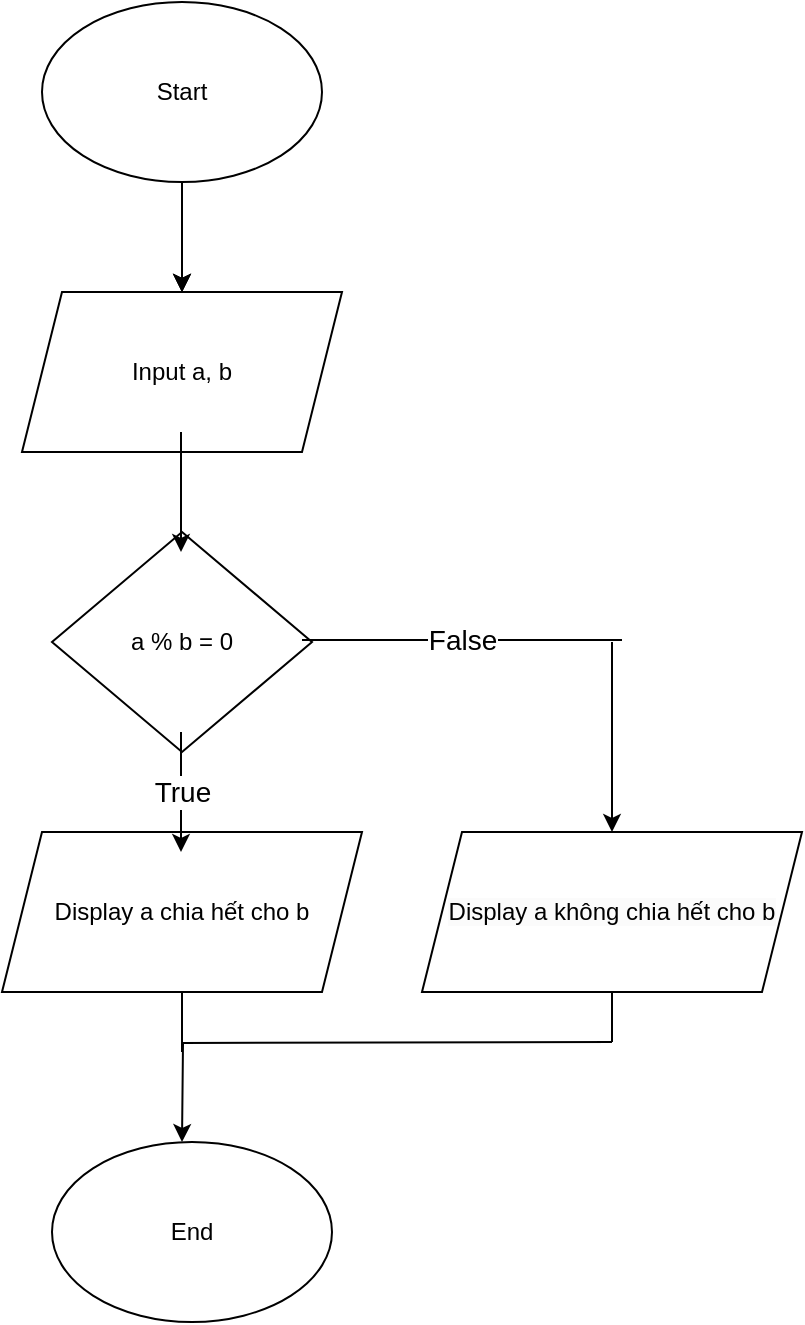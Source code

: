 <mxfile version="24.0.4" type="google">
  <diagram id="C5RBs43oDa-KdzZeNtuy" name="Page-1">
    <mxGraphModel grid="1" page="1" gridSize="10" guides="1" tooltips="1" connect="1" arrows="1" fold="1" pageScale="1" pageWidth="827" pageHeight="1169" math="0" shadow="0">
      <root>
        <mxCell id="WIyWlLk6GJQsqaUBKTNV-0" />
        <mxCell id="WIyWlLk6GJQsqaUBKTNV-1" parent="WIyWlLk6GJQsqaUBKTNV-0" />
        <mxCell id="mLmha8x_RcHNF_IgVyCJ-17" value="" style="edgeStyle=orthogonalEdgeStyle;rounded=0;orthogonalLoop=1;jettySize=auto;html=1;" edge="1" parent="WIyWlLk6GJQsqaUBKTNV-1" source="mLmha8x_RcHNF_IgVyCJ-0" target="mLmha8x_RcHNF_IgVyCJ-1">
          <mxGeometry relative="1" as="geometry" />
        </mxCell>
        <mxCell id="mLmha8x_RcHNF_IgVyCJ-18" value="" style="edgeStyle=orthogonalEdgeStyle;rounded=0;orthogonalLoop=1;jettySize=auto;html=1;" edge="1" parent="WIyWlLk6GJQsqaUBKTNV-1" source="mLmha8x_RcHNF_IgVyCJ-0" target="mLmha8x_RcHNF_IgVyCJ-1">
          <mxGeometry relative="1" as="geometry" />
        </mxCell>
        <mxCell id="mLmha8x_RcHNF_IgVyCJ-0" value="Start" style="ellipse;whiteSpace=wrap;html=1;" vertex="1" parent="WIyWlLk6GJQsqaUBKTNV-1">
          <mxGeometry x="240" width="140" height="90" as="geometry" />
        </mxCell>
        <mxCell id="mLmha8x_RcHNF_IgVyCJ-1" value="Input a, b" style="shape=parallelogram;perimeter=parallelogramPerimeter;whiteSpace=wrap;html=1;fixedSize=1;" vertex="1" parent="WIyWlLk6GJQsqaUBKTNV-1">
          <mxGeometry x="230" y="145" width="160" height="80" as="geometry" />
        </mxCell>
        <mxCell id="mLmha8x_RcHNF_IgVyCJ-2" value="a % b = 0" style="rhombus;whiteSpace=wrap;html=1;" vertex="1" parent="WIyWlLk6GJQsqaUBKTNV-1">
          <mxGeometry x="245" y="265" width="130" height="110" as="geometry" />
        </mxCell>
        <mxCell id="mLmha8x_RcHNF_IgVyCJ-14" style="edgeStyle=orthogonalEdgeStyle;rounded=0;orthogonalLoop=1;jettySize=auto;html=1;exitX=0.5;exitY=1;exitDx=0;exitDy=0;" edge="1" parent="WIyWlLk6GJQsqaUBKTNV-1">
          <mxGeometry relative="1" as="geometry">
            <mxPoint x="525" y="520" as="sourcePoint" />
            <mxPoint x="310" y="570" as="targetPoint" />
          </mxGeometry>
        </mxCell>
        <mxCell id="mLmha8x_RcHNF_IgVyCJ-3" value="&lt;br&gt;&lt;span style=&quot;color: rgb(0, 0, 0); font-family: Helvetica; font-size: 12px; font-style: normal; font-variant-ligatures: normal; font-variant-caps: normal; font-weight: 400; letter-spacing: normal; orphans: 2; text-align: center; text-indent: 0px; text-transform: none; widows: 2; word-spacing: 0px; -webkit-text-stroke-width: 0px; white-space: normal; background-color: rgb(251, 251, 251); text-decoration-thickness: initial; text-decoration-style: initial; text-decoration-color: initial; display: inline !important; float: none;&quot;&gt;Display a không chia hết cho b&lt;/span&gt;&lt;div&gt;&lt;br/&gt;&lt;/div&gt;" style="shape=parallelogram;perimeter=parallelogramPerimeter;whiteSpace=wrap;html=1;fixedSize=1;" vertex="1" parent="WIyWlLk6GJQsqaUBKTNV-1">
          <mxGeometry x="430" y="415" width="190" height="80" as="geometry" />
        </mxCell>
        <mxCell id="mLmha8x_RcHNF_IgVyCJ-4" value="Display a chia hết cho b" style="shape=parallelogram;perimeter=parallelogramPerimeter;whiteSpace=wrap;html=1;fixedSize=1;" vertex="1" parent="WIyWlLk6GJQsqaUBKTNV-1">
          <mxGeometry x="220" y="415" width="180" height="80" as="geometry" />
        </mxCell>
        <mxCell id="mLmha8x_RcHNF_IgVyCJ-5" value="End" style="ellipse;whiteSpace=wrap;html=1;" vertex="1" parent="WIyWlLk6GJQsqaUBKTNV-1">
          <mxGeometry x="245" y="570" width="140" height="90" as="geometry" />
        </mxCell>
        <mxCell id="mLmha8x_RcHNF_IgVyCJ-7" value="&lt;font style=&quot;font-size: 14px;&quot;&gt;True&lt;/font&gt;" style="endArrow=classic;html=1;rounded=0;" edge="1" parent="WIyWlLk6GJQsqaUBKTNV-1">
          <mxGeometry width="50" height="50" relative="1" as="geometry">
            <mxPoint x="309.5" y="365" as="sourcePoint" />
            <mxPoint x="309.5" y="425" as="targetPoint" />
          </mxGeometry>
        </mxCell>
        <mxCell id="mLmha8x_RcHNF_IgVyCJ-8" value="" style="endArrow=classic;html=1;rounded=0;" edge="1" parent="WIyWlLk6GJQsqaUBKTNV-1">
          <mxGeometry width="50" height="50" relative="1" as="geometry">
            <mxPoint x="309.5" y="215" as="sourcePoint" />
            <mxPoint x="309.5" y="275" as="targetPoint" />
          </mxGeometry>
        </mxCell>
        <mxCell id="mLmha8x_RcHNF_IgVyCJ-9" value="" style="endArrow=classic;html=1;rounded=0;entryX=0.5;entryY=0;entryDx=0;entryDy=0;" edge="1" parent="WIyWlLk6GJQsqaUBKTNV-1" target="mLmha8x_RcHNF_IgVyCJ-1">
          <mxGeometry width="50" height="50" relative="1" as="geometry">
            <mxPoint x="310" y="90" as="sourcePoint" />
            <mxPoint x="310" y="140" as="targetPoint" />
          </mxGeometry>
        </mxCell>
        <mxCell id="mLmha8x_RcHNF_IgVyCJ-10" value="&lt;font style=&quot;font-size: 14px;&quot;&gt;False&lt;/font&gt;" style="endArrow=none;html=1;rounded=0;" edge="1" parent="WIyWlLk6GJQsqaUBKTNV-1">
          <mxGeometry width="50" height="50" relative="1" as="geometry">
            <mxPoint x="370" y="319" as="sourcePoint" />
            <mxPoint x="530" y="319" as="targetPoint" />
          </mxGeometry>
        </mxCell>
        <mxCell id="mLmha8x_RcHNF_IgVyCJ-11" value="" style="endArrow=classic;html=1;rounded=0;entryX=0.5;entryY=0;entryDx=0;entryDy=0;" edge="1" parent="WIyWlLk6GJQsqaUBKTNV-1">
          <mxGeometry width="50" height="50" relative="1" as="geometry">
            <mxPoint x="525" y="320" as="sourcePoint" />
            <mxPoint x="525" y="415" as="targetPoint" />
          </mxGeometry>
        </mxCell>
        <mxCell id="mLmha8x_RcHNF_IgVyCJ-15" value="" style="endArrow=none;html=1;rounded=0;entryX=0.5;entryY=1;entryDx=0;entryDy=0;" edge="1" parent="WIyWlLk6GJQsqaUBKTNV-1" target="mLmha8x_RcHNF_IgVyCJ-4">
          <mxGeometry width="50" height="50" relative="1" as="geometry">
            <mxPoint x="310" y="525" as="sourcePoint" />
            <mxPoint x="335" y="485" as="targetPoint" />
          </mxGeometry>
        </mxCell>
        <mxCell id="mLmha8x_RcHNF_IgVyCJ-16" value="" style="endArrow=none;html=1;rounded=0;entryX=0.5;entryY=1;entryDx=0;entryDy=0;" edge="1" parent="WIyWlLk6GJQsqaUBKTNV-1" target="mLmha8x_RcHNF_IgVyCJ-3">
          <mxGeometry width="50" height="50" relative="1" as="geometry">
            <mxPoint x="525" y="520" as="sourcePoint" />
            <mxPoint x="550" y="495" as="targetPoint" />
          </mxGeometry>
        </mxCell>
      </root>
    </mxGraphModel>
  </diagram>
</mxfile>
